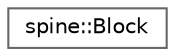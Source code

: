 digraph "类继承关系图"
{
 // LATEX_PDF_SIZE
  bgcolor="transparent";
  edge [fontname=Helvetica,fontsize=10,labelfontname=Helvetica,labelfontsize=10];
  node [fontname=Helvetica,fontsize=10,shape=box,height=0.2,width=0.4];
  rankdir="LR";
  Node0 [id="Node000000",label="spine::Block",height=0.2,width=0.4,color="grey40", fillcolor="white", style="filled",URL="$structspine_1_1_block.html",tooltip=" "];
}

